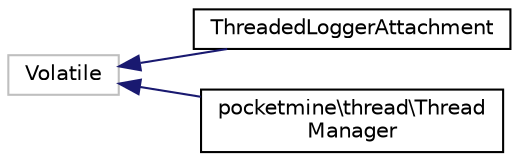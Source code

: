 digraph "Graphical Class Hierarchy"
{
 // INTERACTIVE_SVG=YES
 // LATEX_PDF_SIZE
  edge [fontname="Helvetica",fontsize="10",labelfontname="Helvetica",labelfontsize="10"];
  node [fontname="Helvetica",fontsize="10",shape=record];
  rankdir="LR";
  Node0 [label="Volatile",height=0.2,width=0.4,color="grey75", fillcolor="white", style="filled",tooltip=" "];
  Node0 -> Node1 [dir="back",color="midnightblue",fontsize="10",style="solid",fontname="Helvetica"];
  Node1 [label="ThreadedLoggerAttachment",height=0.2,width=0.4,color="black", fillcolor="white", style="filled",URL="$d2/d6c/class_threaded_logger_attachment.html",tooltip=" "];
  Node0 -> Node2 [dir="back",color="midnightblue",fontsize="10",style="solid",fontname="Helvetica"];
  Node2 [label="pocketmine\\thread\\Thread\lManager",height=0.2,width=0.4,color="black", fillcolor="white", style="filled",URL="$df/dca/classpocketmine_1_1thread_1_1_thread_manager.html",tooltip=" "];
}
